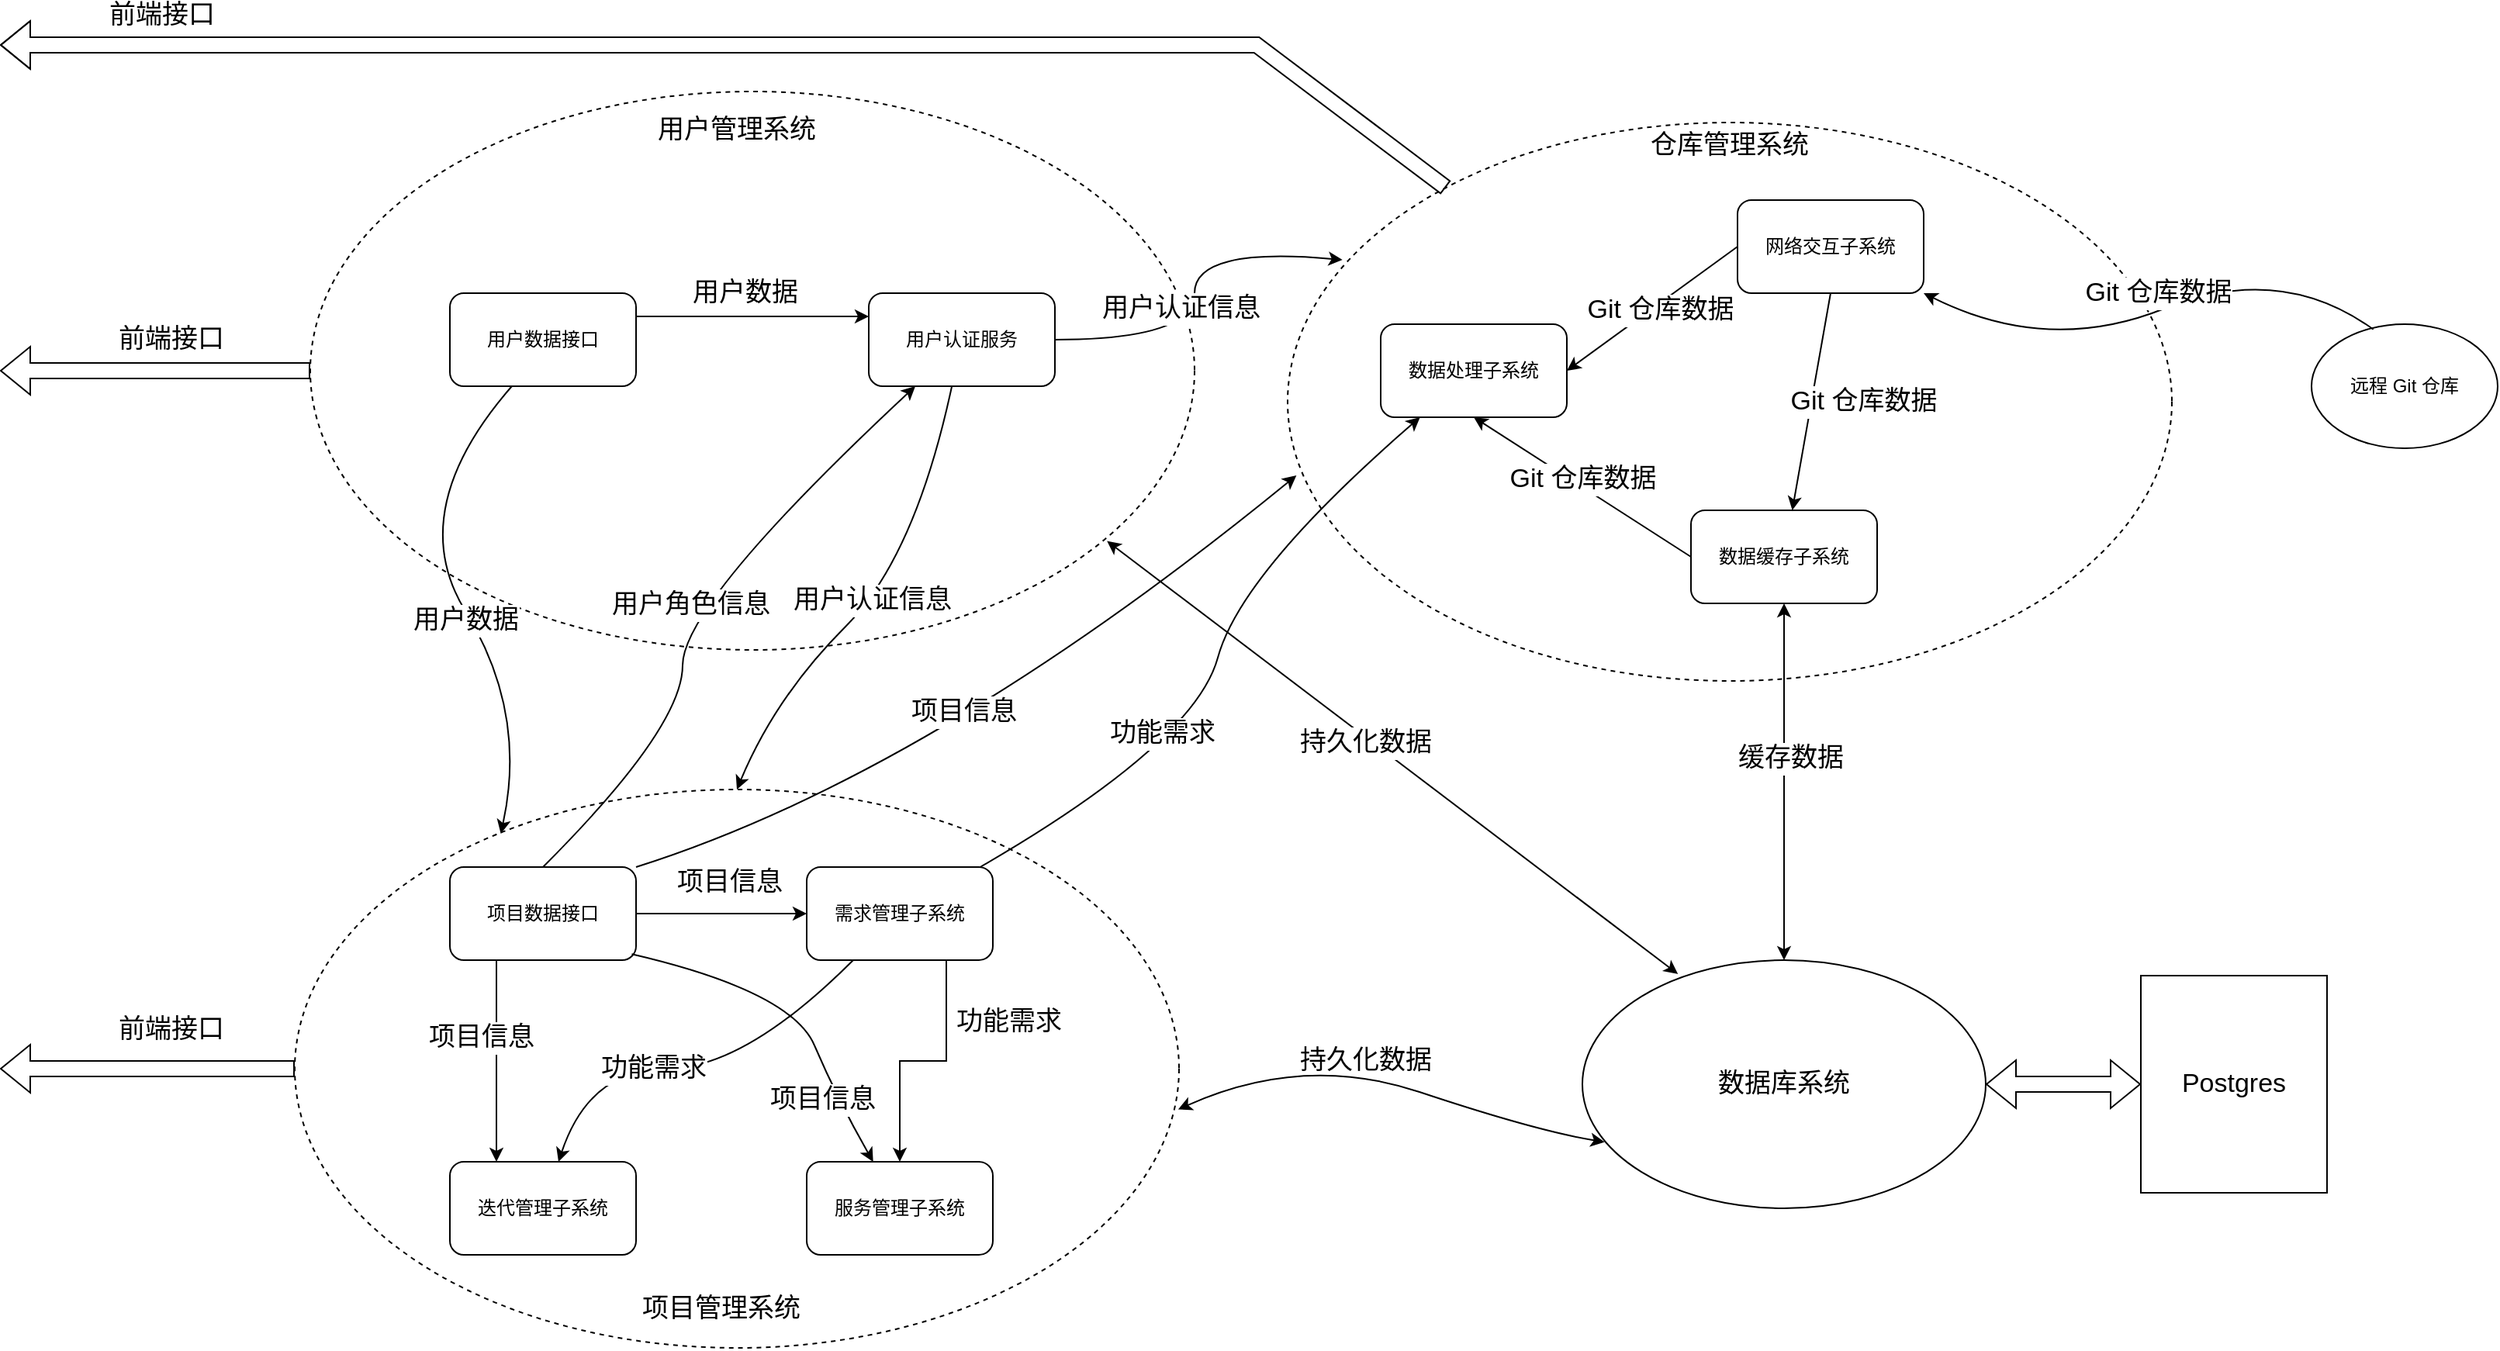 <mxfile version="18.0.7" type="device"><diagram id="7xEsr5Z9o7gFlw1PE9yp" name="Page-1"><mxGraphModel dx="2351" dy="1153" grid="1" gridSize="10" guides="1" tooltips="1" connect="1" arrows="1" fold="1" page="1" pageScale="1" pageWidth="1920" pageHeight="1200" math="0" shadow="0"><root><mxCell id="0"/><mxCell id="1" parent="0"/><mxCell id="RIdWtp-I4Ch24NF_ue0r-23" value="" style="ellipse;whiteSpace=wrap;html=1;fontSize=17;fillColor=none;dashed=1;" vertex="1" parent="1"><mxGeometry x="250" y="530" width="570" height="360" as="geometry"/></mxCell><mxCell id="RIdWtp-I4Ch24NF_ue0r-25" value="" style="ellipse;whiteSpace=wrap;html=1;fontSize=17;fillColor=none;dashed=1;" vertex="1" parent="1"><mxGeometry x="890" y="100" width="570" height="360" as="geometry"/></mxCell><mxCell id="RIdWtp-I4Ch24NF_ue0r-24" value="" style="ellipse;whiteSpace=wrap;html=1;fontSize=17;fillColor=none;dashed=1;" vertex="1" parent="1"><mxGeometry x="260" y="80" width="570" height="360" as="geometry"/></mxCell><mxCell id="RIdWtp-I4Ch24NF_ue0r-28" style="edgeStyle=orthogonalEdgeStyle;rounded=0;orthogonalLoop=1;jettySize=auto;html=1;exitX=1;exitY=0.25;exitDx=0;exitDy=0;entryX=0;entryY=0.25;entryDx=0;entryDy=0;shadow=0;fontSize=17;" edge="1" parent="1" source="RIdWtp-I4Ch24NF_ue0r-1" target="RIdWtp-I4Ch24NF_ue0r-2"><mxGeometry relative="1" as="geometry"/></mxCell><mxCell id="RIdWtp-I4Ch24NF_ue0r-29" value="用户数据" style="edgeLabel;html=1;align=center;verticalAlign=middle;resizable=0;points=[];fontSize=17;" vertex="1" connectable="0" parent="RIdWtp-I4Ch24NF_ue0r-28"><mxGeometry x="0.174" y="2" relative="1" as="geometry"><mxPoint x="-18" y="-13" as="offset"/></mxGeometry></mxCell><mxCell id="RIdWtp-I4Ch24NF_ue0r-1" value="用户数据接口" style="rounded=1;whiteSpace=wrap;html=1;" vertex="1" parent="1"><mxGeometry x="350" y="210" width="120" height="60" as="geometry"/></mxCell><mxCell id="RIdWtp-I4Ch24NF_ue0r-2" value="用户认证服务" style="rounded=1;whiteSpace=wrap;html=1;" vertex="1" parent="1"><mxGeometry x="620" y="210" width="120" height="60" as="geometry"/></mxCell><mxCell id="RIdWtp-I4Ch24NF_ue0r-46" style="edgeStyle=orthogonalEdgeStyle;rounded=0;orthogonalLoop=1;jettySize=auto;html=1;exitX=0.25;exitY=1;exitDx=0;exitDy=0;entryX=0.25;entryY=0;entryDx=0;entryDy=0;shadow=0;fontSize=17;" edge="1" parent="1" source="RIdWtp-I4Ch24NF_ue0r-3" target="RIdWtp-I4Ch24NF_ue0r-6"><mxGeometry relative="1" as="geometry"/></mxCell><mxCell id="RIdWtp-I4Ch24NF_ue0r-47" value="项目信息" style="edgeLabel;html=1;align=center;verticalAlign=middle;resizable=0;points=[];fontSize=17;" vertex="1" connectable="0" parent="RIdWtp-I4Ch24NF_ue0r-46"><mxGeometry x="0.079" y="1" relative="1" as="geometry"><mxPoint x="-11" y="-20" as="offset"/></mxGeometry></mxCell><mxCell id="RIdWtp-I4Ch24NF_ue0r-48" style="edgeStyle=orthogonalEdgeStyle;rounded=0;orthogonalLoop=1;jettySize=auto;html=1;exitX=1;exitY=0.5;exitDx=0;exitDy=0;shadow=0;fontSize=17;" edge="1" parent="1" source="RIdWtp-I4Ch24NF_ue0r-3" target="RIdWtp-I4Ch24NF_ue0r-5"><mxGeometry relative="1" as="geometry"/></mxCell><mxCell id="RIdWtp-I4Ch24NF_ue0r-49" value="项目信息" style="edgeLabel;html=1;align=center;verticalAlign=middle;resizable=0;points=[];fontSize=17;" vertex="1" connectable="0" parent="RIdWtp-I4Ch24NF_ue0r-48"><mxGeometry x="-0.108" y="-1" relative="1" as="geometry"><mxPoint x="11" y="-21" as="offset"/></mxGeometry></mxCell><mxCell id="RIdWtp-I4Ch24NF_ue0r-3" value="项目数据接口" style="rounded=1;whiteSpace=wrap;html=1;" vertex="1" parent="1"><mxGeometry x="350" y="580" width="120" height="60" as="geometry"/></mxCell><mxCell id="RIdWtp-I4Ch24NF_ue0r-42" style="edgeStyle=orthogonalEdgeStyle;rounded=0;orthogonalLoop=1;jettySize=auto;html=1;exitX=0.75;exitY=1;exitDx=0;exitDy=0;shadow=0;fontSize=17;" edge="1" parent="1" source="RIdWtp-I4Ch24NF_ue0r-5" target="RIdWtp-I4Ch24NF_ue0r-7"><mxGeometry relative="1" as="geometry"/></mxCell><mxCell id="RIdWtp-I4Ch24NF_ue0r-43" value="功能需求" style="edgeLabel;html=1;align=center;verticalAlign=middle;resizable=0;points=[];fontSize=17;" vertex="1" connectable="0" parent="RIdWtp-I4Ch24NF_ue0r-42"><mxGeometry x="-0.253" relative="1" as="geometry"><mxPoint x="40" y="-20" as="offset"/></mxGeometry></mxCell><mxCell id="RIdWtp-I4Ch24NF_ue0r-5" value="需求管理子系统" style="rounded=1;whiteSpace=wrap;html=1;" vertex="1" parent="1"><mxGeometry x="580" y="580" width="120" height="60" as="geometry"/></mxCell><mxCell id="RIdWtp-I4Ch24NF_ue0r-6" value="迭代管理子系统" style="rounded=1;whiteSpace=wrap;html=1;" vertex="1" parent="1"><mxGeometry x="350" y="770" width="120" height="60" as="geometry"/></mxCell><mxCell id="RIdWtp-I4Ch24NF_ue0r-7" value="服务管理子系统" style="rounded=1;whiteSpace=wrap;html=1;" vertex="1" parent="1"><mxGeometry x="580" y="770" width="120" height="60" as="geometry"/></mxCell><mxCell id="RIdWtp-I4Ch24NF_ue0r-8" value="&lt;font style=&quot;font-size: 17px;&quot;&gt;数据库系统&lt;/font&gt;" style="ellipse;whiteSpace=wrap;html=1;" vertex="1" parent="1"><mxGeometry x="1080" y="640" width="260" height="160" as="geometry"/></mxCell><mxCell id="RIdWtp-I4Ch24NF_ue0r-9" value="远程 Git 仓库" style="ellipse;whiteSpace=wrap;html=1;" vertex="1" parent="1"><mxGeometry x="1550" y="230" width="120" height="80" as="geometry"/></mxCell><mxCell id="RIdWtp-I4Ch24NF_ue0r-10" value="数据处理子系统" style="rounded=1;whiteSpace=wrap;html=1;" vertex="1" parent="1"><mxGeometry x="950" y="230" width="120" height="60" as="geometry"/></mxCell><mxCell id="RIdWtp-I4Ch24NF_ue0r-11" value="网络交互子系统" style="rounded=1;whiteSpace=wrap;html=1;" vertex="1" parent="1"><mxGeometry x="1180" y="150" width="120" height="60" as="geometry"/></mxCell><mxCell id="RIdWtp-I4Ch24NF_ue0r-13" value="数据缓存子系统" style="rounded=1;whiteSpace=wrap;html=1;" vertex="1" parent="1"><mxGeometry x="1150" y="350" width="120" height="60" as="geometry"/></mxCell><mxCell id="RIdWtp-I4Ch24NF_ue0r-21" value="" style="curved=1;endArrow=classic;html=1;rounded=0;shadow=0;fontSize=17;exitX=0.5;exitY=0;exitDx=0;exitDy=0;entryX=0.25;entryY=1;entryDx=0;entryDy=0;" edge="1" parent="1" source="RIdWtp-I4Ch24NF_ue0r-3" target="RIdWtp-I4Ch24NF_ue0r-2"><mxGeometry width="50" height="50" relative="1" as="geometry"><mxPoint x="700" y="470" as="sourcePoint"/><mxPoint x="750" y="420" as="targetPoint"/><Array as="points"><mxPoint x="500" y="490"/><mxPoint x="500" y="410"/></Array></mxGeometry></mxCell><mxCell id="RIdWtp-I4Ch24NF_ue0r-22" value="用户角色信息" style="edgeLabel;html=1;align=center;verticalAlign=middle;resizable=0;points=[];fontSize=17;" vertex="1" connectable="0" parent="RIdWtp-I4Ch24NF_ue0r-21"><mxGeometry x="0.019" y="-4" relative="1" as="geometry"><mxPoint as="offset"/></mxGeometry></mxCell><mxCell id="RIdWtp-I4Ch24NF_ue0r-26" value="用户认证信息" style="curved=1;endArrow=classic;html=1;rounded=0;shadow=0;fontSize=17;entryX=0.5;entryY=0;entryDx=0;entryDy=0;" edge="1" parent="1" source="RIdWtp-I4Ch24NF_ue0r-2" target="RIdWtp-I4Ch24NF_ue0r-23"><mxGeometry width="50" height="50" relative="1" as="geometry"><mxPoint x="650" y="490" as="sourcePoint"/><mxPoint x="700" y="440" as="targetPoint"/><Array as="points"><mxPoint x="650" y="380"/><mxPoint x="560" y="470"/></Array></mxGeometry></mxCell><mxCell id="RIdWtp-I4Ch24NF_ue0r-32" value="" style="curved=1;endArrow=classic;html=1;rounded=0;shadow=0;fontSize=17;exitX=0.333;exitY=1;exitDx=0;exitDy=0;exitPerimeter=0;entryX=0.233;entryY=0.079;entryDx=0;entryDy=0;entryPerimeter=0;" edge="1" parent="1" source="RIdWtp-I4Ch24NF_ue0r-1" target="RIdWtp-I4Ch24NF_ue0r-23"><mxGeometry width="50" height="50" relative="1" as="geometry"><mxPoint x="660" y="440" as="sourcePoint"/><mxPoint x="710" y="390" as="targetPoint"/><Array as="points"><mxPoint x="320" y="350"/><mxPoint x="400" y="480"/></Array></mxGeometry></mxCell><mxCell id="RIdWtp-I4Ch24NF_ue0r-33" value="用户数据" style="edgeLabel;html=1;align=center;verticalAlign=middle;resizable=0;points=[];fontSize=17;" vertex="1" connectable="0" parent="RIdWtp-I4Ch24NF_ue0r-32"><mxGeometry x="0.102" y="-3" relative="1" as="geometry"><mxPoint as="offset"/></mxGeometry></mxCell><mxCell id="RIdWtp-I4Ch24NF_ue0r-35" value="" style="curved=1;endArrow=classic;html=1;rounded=0;shadow=0;fontSize=17;exitX=0.055;exitY=0.733;exitDx=0;exitDy=0;exitPerimeter=0;entryX=0.999;entryY=0.573;entryDx=0;entryDy=0;entryPerimeter=0;startArrow=classic;startFill=1;" edge="1" parent="1" source="RIdWtp-I4Ch24NF_ue0r-8" target="RIdWtp-I4Ch24NF_ue0r-23"><mxGeometry width="50" height="50" relative="1" as="geometry"><mxPoint x="600" y="580" as="sourcePoint"/><mxPoint x="650" y="530" as="targetPoint"/><Array as="points"><mxPoint x="1050" y="750"/><mxPoint x="900" y="700"/></Array></mxGeometry></mxCell><mxCell id="RIdWtp-I4Ch24NF_ue0r-36" value="持久化数据" style="text;html=1;align=center;verticalAlign=middle;resizable=0;points=[];autosize=1;strokeColor=none;fillColor=none;fontSize=17;" vertex="1" parent="1"><mxGeometry x="890" y="690" width="100" height="30" as="geometry"/></mxCell><mxCell id="RIdWtp-I4Ch24NF_ue0r-38" value="" style="curved=1;endArrow=classic;html=1;rounded=0;shadow=0;fontSize=17;entryX=0.901;entryY=0.805;entryDx=0;entryDy=0;entryPerimeter=0;startArrow=classic;exitX=0.237;exitY=0.056;exitDx=0;exitDy=0;exitPerimeter=0;startFill=1;" edge="1" parent="1" source="RIdWtp-I4Ch24NF_ue0r-8" target="RIdWtp-I4Ch24NF_ue0r-24"><mxGeometry width="50" height="50" relative="1" as="geometry"><mxPoint x="940" y="540" as="sourcePoint"/><mxPoint x="1000" y="510" as="targetPoint"/><Array as="points"/></mxGeometry></mxCell><mxCell id="RIdWtp-I4Ch24NF_ue0r-41" value="持久化数据" style="edgeLabel;html=1;align=center;verticalAlign=middle;resizable=0;points=[];fontSize=17;" vertex="1" connectable="0" parent="RIdWtp-I4Ch24NF_ue0r-38"><mxGeometry x="-0.626" y="1" relative="1" as="geometry"><mxPoint x="-132" y="-98" as="offset"/></mxGeometry></mxCell><mxCell id="RIdWtp-I4Ch24NF_ue0r-44" value="" style="curved=1;endArrow=classic;html=1;rounded=0;shadow=0;fontSize=17;" edge="1" parent="1" source="RIdWtp-I4Ch24NF_ue0r-5" target="RIdWtp-I4Ch24NF_ue0r-6"><mxGeometry width="50" height="50" relative="1" as="geometry"><mxPoint x="490" y="710" as="sourcePoint"/><mxPoint x="540" y="660" as="targetPoint"/><Array as="points"><mxPoint x="540" y="710"/><mxPoint x="440" y="710"/></Array></mxGeometry></mxCell><mxCell id="RIdWtp-I4Ch24NF_ue0r-45" value="功能需求" style="edgeLabel;html=1;align=center;verticalAlign=middle;resizable=0;points=[];fontSize=17;" vertex="1" connectable="0" parent="RIdWtp-I4Ch24NF_ue0r-44"><mxGeometry x="0.016" y="13" relative="1" as="geometry"><mxPoint x="-25" y="-13" as="offset"/></mxGeometry></mxCell><mxCell id="RIdWtp-I4Ch24NF_ue0r-50" value="" style="curved=1;endArrow=classic;html=1;rounded=0;shadow=0;fontSize=17;exitX=0.977;exitY=0.936;exitDx=0;exitDy=0;exitPerimeter=0;" edge="1" parent="1" source="RIdWtp-I4Ch24NF_ue0r-3" target="RIdWtp-I4Ch24NF_ue0r-7"><mxGeometry width="50" height="50" relative="1" as="geometry"><mxPoint x="490" y="620" as="sourcePoint"/><mxPoint x="540" y="570" as="targetPoint"/><Array as="points"><mxPoint x="570" y="660"/><mxPoint x="600" y="730"/></Array></mxGeometry></mxCell><mxCell id="RIdWtp-I4Ch24NF_ue0r-51" value="项目信息" style="edgeLabel;html=1;align=center;verticalAlign=middle;resizable=0;points=[];fontSize=17;" vertex="1" connectable="0" parent="RIdWtp-I4Ch24NF_ue0r-50"><mxGeometry x="0.499" y="-1" relative="1" as="geometry"><mxPoint x="-5" y="10" as="offset"/></mxGeometry></mxCell><mxCell id="RIdWtp-I4Ch24NF_ue0r-52" value="" style="shape=flexArrow;endArrow=classic;html=1;rounded=0;shadow=0;fontSize=17;exitX=0;exitY=0.5;exitDx=0;exitDy=0;" edge="1" parent="1" source="RIdWtp-I4Ch24NF_ue0r-24"><mxGeometry width="50" height="50" relative="1" as="geometry"><mxPoint x="590" y="550" as="sourcePoint"/><mxPoint x="60" y="260" as="targetPoint"/></mxGeometry></mxCell><mxCell id="RIdWtp-I4Ch24NF_ue0r-56" value="前端接口" style="edgeLabel;html=1;align=center;verticalAlign=middle;resizable=0;points=[];fontSize=17;" vertex="1" connectable="0" parent="RIdWtp-I4Ch24NF_ue0r-52"><mxGeometry x="-0.155" y="3" relative="1" as="geometry"><mxPoint x="-6" y="-23" as="offset"/></mxGeometry></mxCell><mxCell id="RIdWtp-I4Ch24NF_ue0r-53" value="" style="shape=flexArrow;endArrow=classic;html=1;rounded=0;shadow=0;fontSize=17;exitX=0;exitY=0.5;exitDx=0;exitDy=0;" edge="1" parent="1" source="RIdWtp-I4Ch24NF_ue0r-23"><mxGeometry width="50" height="50" relative="1" as="geometry"><mxPoint x="590" y="550" as="sourcePoint"/><mxPoint x="60" y="710" as="targetPoint"/></mxGeometry></mxCell><mxCell id="RIdWtp-I4Ch24NF_ue0r-55" value="前端接口" style="text;html=1;align=center;verticalAlign=middle;resizable=0;points=[];autosize=1;strokeColor=none;fillColor=none;fontSize=17;" vertex="1" parent="1"><mxGeometry x="130" y="670" width="80" height="30" as="geometry"/></mxCell><mxCell id="RIdWtp-I4Ch24NF_ue0r-57" value="" style="shape=flexArrow;endArrow=classic;html=1;rounded=0;shadow=0;fontSize=17;" edge="1" parent="1" source="RIdWtp-I4Ch24NF_ue0r-25"><mxGeometry width="50" height="50" relative="1" as="geometry"><mxPoint x="670" y="530" as="sourcePoint"/><mxPoint x="60" y="50" as="targetPoint"/><Array as="points"><mxPoint x="870" y="50"/></Array></mxGeometry></mxCell><mxCell id="RIdWtp-I4Ch24NF_ue0r-58" value="前端接口" style="edgeLabel;html=1;align=center;verticalAlign=middle;resizable=0;points=[];fontSize=17;" vertex="1" connectable="0" parent="RIdWtp-I4Ch24NF_ue0r-57"><mxGeometry x="0.755" y="-4" relative="1" as="geometry"><mxPoint x="-14" y="-15" as="offset"/></mxGeometry></mxCell><mxCell id="RIdWtp-I4Ch24NF_ue0r-60" value="" style="curved=1;endArrow=classic;html=1;rounded=0;shadow=0;fontSize=17;" edge="1" parent="1" source="RIdWtp-I4Ch24NF_ue0r-5" target="RIdWtp-I4Ch24NF_ue0r-10"><mxGeometry width="50" height="50" relative="1" as="geometry"><mxPoint x="670" y="490" as="sourcePoint"/><mxPoint x="720" y="440" as="targetPoint"/><Array as="points"><mxPoint x="830" y="500"/><mxPoint x="860" y="390"/></Array></mxGeometry></mxCell><mxCell id="RIdWtp-I4Ch24NF_ue0r-61" value="功能需求" style="edgeLabel;html=1;align=center;verticalAlign=middle;resizable=0;points=[];fontSize=17;" vertex="1" connectable="0" parent="RIdWtp-I4Ch24NF_ue0r-60"><mxGeometry x="-0.279" y="11" relative="1" as="geometry"><mxPoint x="-10" as="offset"/></mxGeometry></mxCell><mxCell id="RIdWtp-I4Ch24NF_ue0r-62" value="" style="endArrow=classic;startArrow=classic;html=1;rounded=0;shadow=0;fontSize=17;" edge="1" parent="1" source="RIdWtp-I4Ch24NF_ue0r-8" target="RIdWtp-I4Ch24NF_ue0r-13"><mxGeometry width="50" height="50" relative="1" as="geometry"><mxPoint x="1170" y="480" as="sourcePoint"/><mxPoint x="1220" y="430" as="targetPoint"/></mxGeometry></mxCell><mxCell id="RIdWtp-I4Ch24NF_ue0r-63" value="缓存数据" style="edgeLabel;html=1;align=center;verticalAlign=middle;resizable=0;points=[];fontSize=17;" vertex="1" connectable="0" parent="RIdWtp-I4Ch24NF_ue0r-62"><mxGeometry x="0.129" y="-4" relative="1" as="geometry"><mxPoint as="offset"/></mxGeometry></mxCell><mxCell id="RIdWtp-I4Ch24NF_ue0r-64" value="用户管理系统" style="text;html=1;strokeColor=none;fillColor=none;align=center;verticalAlign=middle;whiteSpace=wrap;rounded=0;dashed=1;fontSize=17;" vertex="1" parent="1"><mxGeometry x="470" y="90" width="130" height="30" as="geometry"/></mxCell><mxCell id="RIdWtp-I4Ch24NF_ue0r-65" value="项目管理系统" style="text;html=1;strokeColor=none;fillColor=none;align=center;verticalAlign=middle;whiteSpace=wrap;rounded=0;dashed=1;fontSize=17;" vertex="1" parent="1"><mxGeometry x="460" y="850" width="130" height="30" as="geometry"/></mxCell><mxCell id="RIdWtp-I4Ch24NF_ue0r-66" value="仓库管理系统" style="text;html=1;strokeColor=none;fillColor=none;align=center;verticalAlign=middle;whiteSpace=wrap;rounded=0;dashed=1;fontSize=17;" vertex="1" parent="1"><mxGeometry x="1110" y="100" width="130" height="30" as="geometry"/></mxCell><mxCell id="RIdWtp-I4Ch24NF_ue0r-67" value="" style="curved=1;endArrow=classic;html=1;rounded=0;shadow=0;fontSize=17;exitX=1;exitY=0;exitDx=0;exitDy=0;entryX=0.01;entryY=0.632;entryDx=0;entryDy=0;entryPerimeter=0;" edge="1" parent="1" source="RIdWtp-I4Ch24NF_ue0r-3" target="RIdWtp-I4Ch24NF_ue0r-25"><mxGeometry width="50" height="50" relative="1" as="geometry"><mxPoint x="670" y="490" as="sourcePoint"/><mxPoint x="900" y="310" as="targetPoint"/><Array as="points"><mxPoint x="660" y="520"/></Array></mxGeometry></mxCell><mxCell id="RIdWtp-I4Ch24NF_ue0r-68" value="项目信息" style="edgeLabel;html=1;align=center;verticalAlign=middle;resizable=0;points=[];fontSize=17;" vertex="1" connectable="0" parent="RIdWtp-I4Ch24NF_ue0r-67"><mxGeometry x="0.105" y="10" relative="1" as="geometry"><mxPoint x="-34" y="17" as="offset"/></mxGeometry></mxCell><mxCell id="RIdWtp-I4Ch24NF_ue0r-69" value="" style="curved=1;endArrow=classic;html=1;rounded=0;shadow=0;fontSize=17;exitX=1;exitY=0.5;exitDx=0;exitDy=0;entryX=0.062;entryY=0.246;entryDx=0;entryDy=0;entryPerimeter=0;" edge="1" parent="1" source="RIdWtp-I4Ch24NF_ue0r-2" target="RIdWtp-I4Ch24NF_ue0r-25"><mxGeometry width="50" height="50" relative="1" as="geometry"><mxPoint x="770" y="240" as="sourcePoint"/><mxPoint x="880" y="180" as="targetPoint"/><Array as="points"><mxPoint x="830" y="240"/><mxPoint x="830" y="180"/></Array></mxGeometry></mxCell><mxCell id="RIdWtp-I4Ch24NF_ue0r-70" value="用户认证信息" style="edgeLabel;html=1;align=center;verticalAlign=middle;resizable=0;points=[];fontSize=17;" vertex="1" connectable="0" parent="RIdWtp-I4Ch24NF_ue0r-69"><mxGeometry x="-0.46" y="5" relative="1" as="geometry"><mxPoint x="14" y="-15" as="offset"/></mxGeometry></mxCell><mxCell id="RIdWtp-I4Ch24NF_ue0r-72" value="" style="curved=1;endArrow=classic;html=1;rounded=0;shadow=0;fontSize=17;exitX=0.332;exitY=0.042;exitDx=0;exitDy=0;exitPerimeter=0;" edge="1" parent="1" source="RIdWtp-I4Ch24NF_ue0r-9" target="RIdWtp-I4Ch24NF_ue0r-11"><mxGeometry width="50" height="50" relative="1" as="geometry"><mxPoint x="1520" y="80" as="sourcePoint"/><mxPoint x="1470" y="130" as="targetPoint"/><Array as="points"><mxPoint x="1530" y="190"/><mxPoint x="1380" y="250"/></Array></mxGeometry></mxCell><mxCell id="RIdWtp-I4Ch24NF_ue0r-73" value="Git 仓库数据" style="edgeLabel;html=1;align=center;verticalAlign=middle;resizable=0;points=[];fontSize=17;" vertex="1" connectable="0" parent="RIdWtp-I4Ch24NF_ue0r-72"><mxGeometry x="0.069" relative="1" as="geometry"><mxPoint x="13" y="-17" as="offset"/></mxGeometry></mxCell><mxCell id="RIdWtp-I4Ch24NF_ue0r-74" value="" style="endArrow=classic;html=1;rounded=0;shadow=0;fontSize=17;exitX=0;exitY=0.5;exitDx=0;exitDy=0;entryX=1;entryY=0.5;entryDx=0;entryDy=0;" edge="1" parent="1" source="RIdWtp-I4Ch24NF_ue0r-11" target="RIdWtp-I4Ch24NF_ue0r-10"><mxGeometry width="50" height="50" relative="1" as="geometry"><mxPoint x="1070" y="200" as="sourcePoint"/><mxPoint x="1120" y="150" as="targetPoint"/></mxGeometry></mxCell><mxCell id="RIdWtp-I4Ch24NF_ue0r-78" value="Git 仓库数据" style="edgeLabel;html=1;align=center;verticalAlign=middle;resizable=0;points=[];fontSize=17;" vertex="1" connectable="0" parent="RIdWtp-I4Ch24NF_ue0r-74"><mxGeometry x="0.334" y="-1" relative="1" as="geometry"><mxPoint x="24" y="-12" as="offset"/></mxGeometry></mxCell><mxCell id="RIdWtp-I4Ch24NF_ue0r-75" value="" style="endArrow=classic;html=1;rounded=0;shadow=0;fontSize=17;exitX=0.5;exitY=1;exitDx=0;exitDy=0;" edge="1" parent="1" source="RIdWtp-I4Ch24NF_ue0r-11" target="RIdWtp-I4Ch24NF_ue0r-13"><mxGeometry width="50" height="50" relative="1" as="geometry"><mxPoint x="1360" y="340" as="sourcePoint"/><mxPoint x="1410" y="290" as="targetPoint"/></mxGeometry></mxCell><mxCell id="RIdWtp-I4Ch24NF_ue0r-77" value="Git 仓库数据" style="edgeLabel;html=1;align=center;verticalAlign=middle;resizable=0;points=[];fontSize=17;" vertex="1" connectable="0" parent="RIdWtp-I4Ch24NF_ue0r-75"><mxGeometry x="-0.137" y="-2" relative="1" as="geometry"><mxPoint x="33" y="10" as="offset"/></mxGeometry></mxCell><mxCell id="RIdWtp-I4Ch24NF_ue0r-76" value="" style="endArrow=classic;html=1;rounded=0;shadow=0;fontSize=17;exitX=0;exitY=0.5;exitDx=0;exitDy=0;entryX=0.5;entryY=1;entryDx=0;entryDy=0;" edge="1" parent="1" source="RIdWtp-I4Ch24NF_ue0r-13" target="RIdWtp-I4Ch24NF_ue0r-10"><mxGeometry width="50" height="50" relative="1" as="geometry"><mxPoint x="1300" y="360" as="sourcePoint"/><mxPoint x="1350" y="310" as="targetPoint"/></mxGeometry></mxCell><mxCell id="RIdWtp-I4Ch24NF_ue0r-79" value="Git 仓库数据" style="edgeLabel;html=1;align=center;verticalAlign=middle;resizable=0;points=[];fontSize=17;" vertex="1" connectable="0" parent="RIdWtp-I4Ch24NF_ue0r-76"><mxGeometry x="-0.176" y="1" relative="1" as="geometry"><mxPoint x="-12" y="-14" as="offset"/></mxGeometry></mxCell><mxCell id="RIdWtp-I4Ch24NF_ue0r-80" value="Postgres" style="rounded=0;whiteSpace=wrap;html=1;fontSize=17;fillColor=default;" vertex="1" parent="1"><mxGeometry x="1440" y="650" width="120" height="140" as="geometry"/></mxCell><mxCell id="RIdWtp-I4Ch24NF_ue0r-81" value="" style="shape=flexArrow;endArrow=classic;startArrow=classic;html=1;rounded=0;shadow=0;fontSize=17;exitX=1;exitY=0.5;exitDx=0;exitDy=0;entryX=0;entryY=0.5;entryDx=0;entryDy=0;" edge="1" parent="1" source="RIdWtp-I4Ch24NF_ue0r-8" target="RIdWtp-I4Ch24NF_ue0r-80"><mxGeometry width="100" height="100" relative="1" as="geometry"><mxPoint x="1380" y="930" as="sourcePoint"/><mxPoint x="1480" y="830" as="targetPoint"/></mxGeometry></mxCell></root></mxGraphModel></diagram></mxfile>